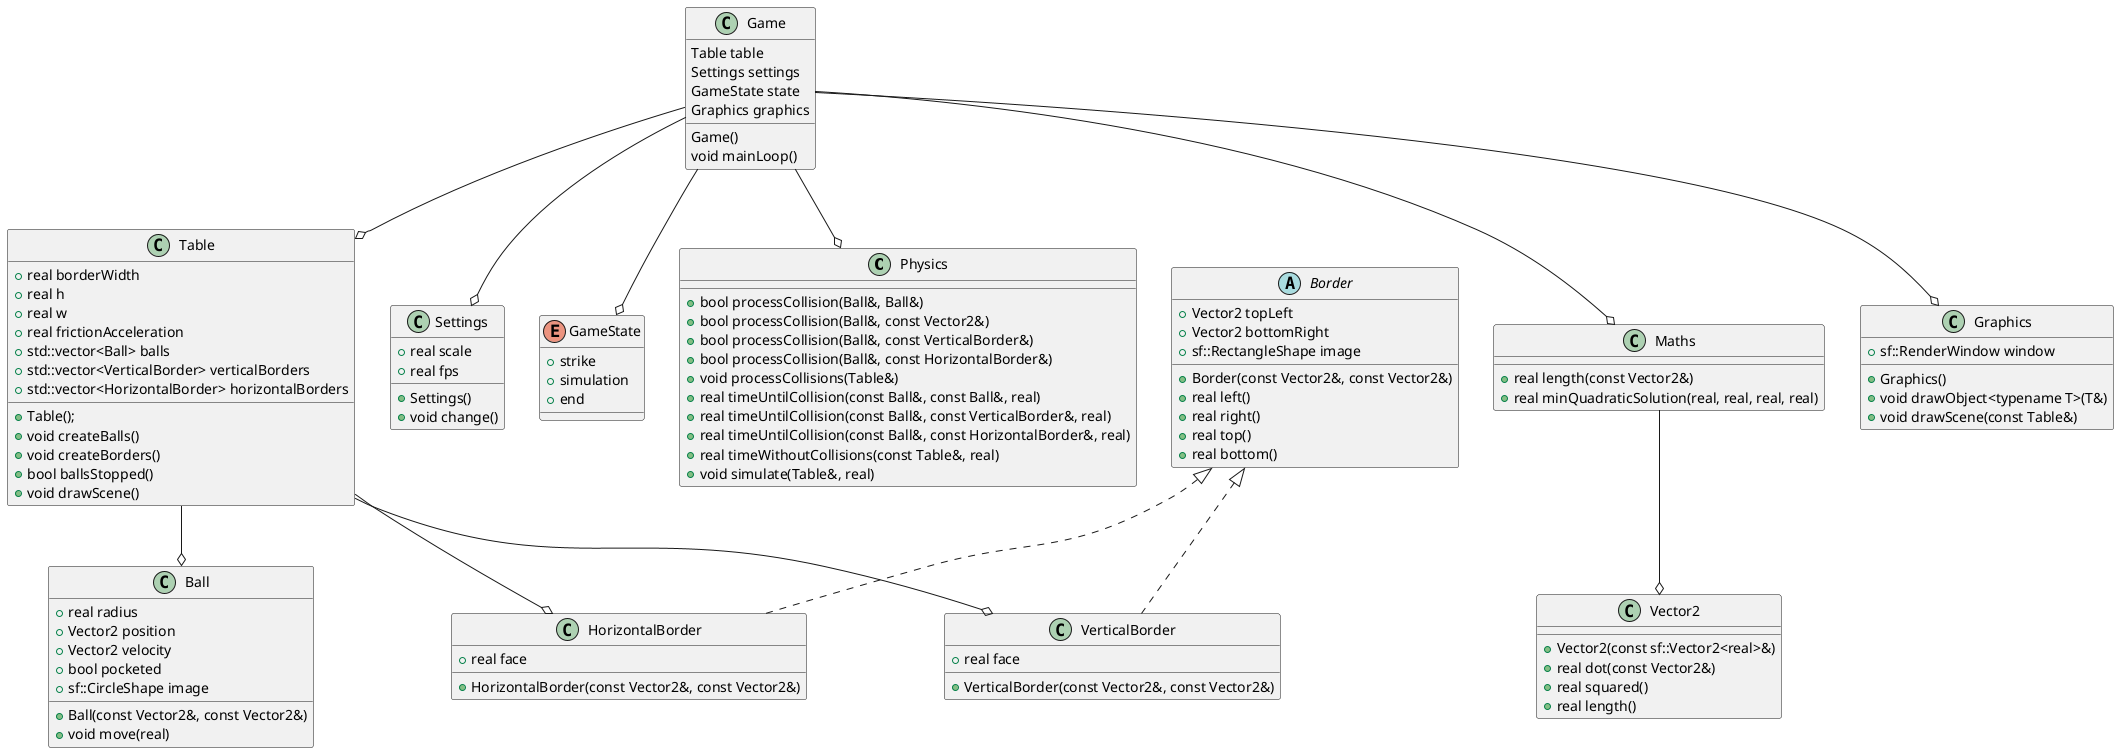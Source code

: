 @startuml classes

class Physics {
    + bool processCollision(Ball&, Ball&)
    + bool processCollision(Ball&, const Vector2&)
    + bool processCollision(Ball&, const VerticalBorder&)
    + bool processCollision(Ball&, const HorizontalBorder&)
    + void processCollisions(Table&)
    + real timeUntilCollision(const Ball&, const Ball&, real)
    + real timeUntilCollision(const Ball&, const VerticalBorder&, real)
    + real timeUntilCollision(const Ball&, const HorizontalBorder&, real)
    + real timeWithoutCollisions(const Table&, real)
    + void simulate(Table&, real)
}

class Maths {
    + real length(const Vector2&)
    + real minQuadraticSolution(real, real, real, real)
}

class Vector2 {
    + Vector2(const sf::Vector2<real>&)
    + real dot(const Vector2&)
    + real squared()
    + real length()
}

class Ball {
    + real radius
    + Vector2 position
    + Vector2 velocity
    + bool pocketed
    + sf::CircleShape image

    + Ball(const Vector2&, const Vector2&)
    + void move(real)
}

abstract Border {
    + Vector2 topLeft
    + Vector2 bottomRight
    + sf::RectangleShape image

    + Border(const Vector2&, const Vector2&)
    + real left()
    + real right()
    + real top()
    + real bottom()
}

class VerticalBorder {
    + VerticalBorder(const Vector2&, const Vector2&)
    + real face
}

class HorizontalBorder {
    + HorizontalBorder(const Vector2&, const Vector2&)
    + real face
}

class Graphics {
    + sf::RenderWindow window
    + Graphics()
    + void drawObject<typename T>(T&)
    + void drawScene(const Table&)
}

class Table {
    + real borderWidth
    + real h
    + real w
    + real frictionAcceleration
    + std::vector<Ball> balls
    + std::vector<VerticalBorder> verticalBorders
    + std::vector<HorizontalBorder> horizontalBorders

    + Table();
    + void createBalls()
    + void createBorders()
    + bool ballsStopped()
    + void drawScene()
}

class Settings {
    + real scale
    + real fps

    + Settings()
    + void change()
}

enum GameState {
    + strike
    + simulation
    + end
}

class Game {
    Table table
    Settings settings
    GameState state
    Graphics graphics

    Game()
    void mainLoop()
}

Game --o Table
Game --o Settings
Game --o GameState
Game --o Graphics
Game --o Maths
Game --o Physics

Table --o Ball
Table --o VerticalBorder
Table --o HorizontalBorder

Maths --o Vector2

class VerticalBorder implements Border
class HorizontalBorder implements Border

@enduml